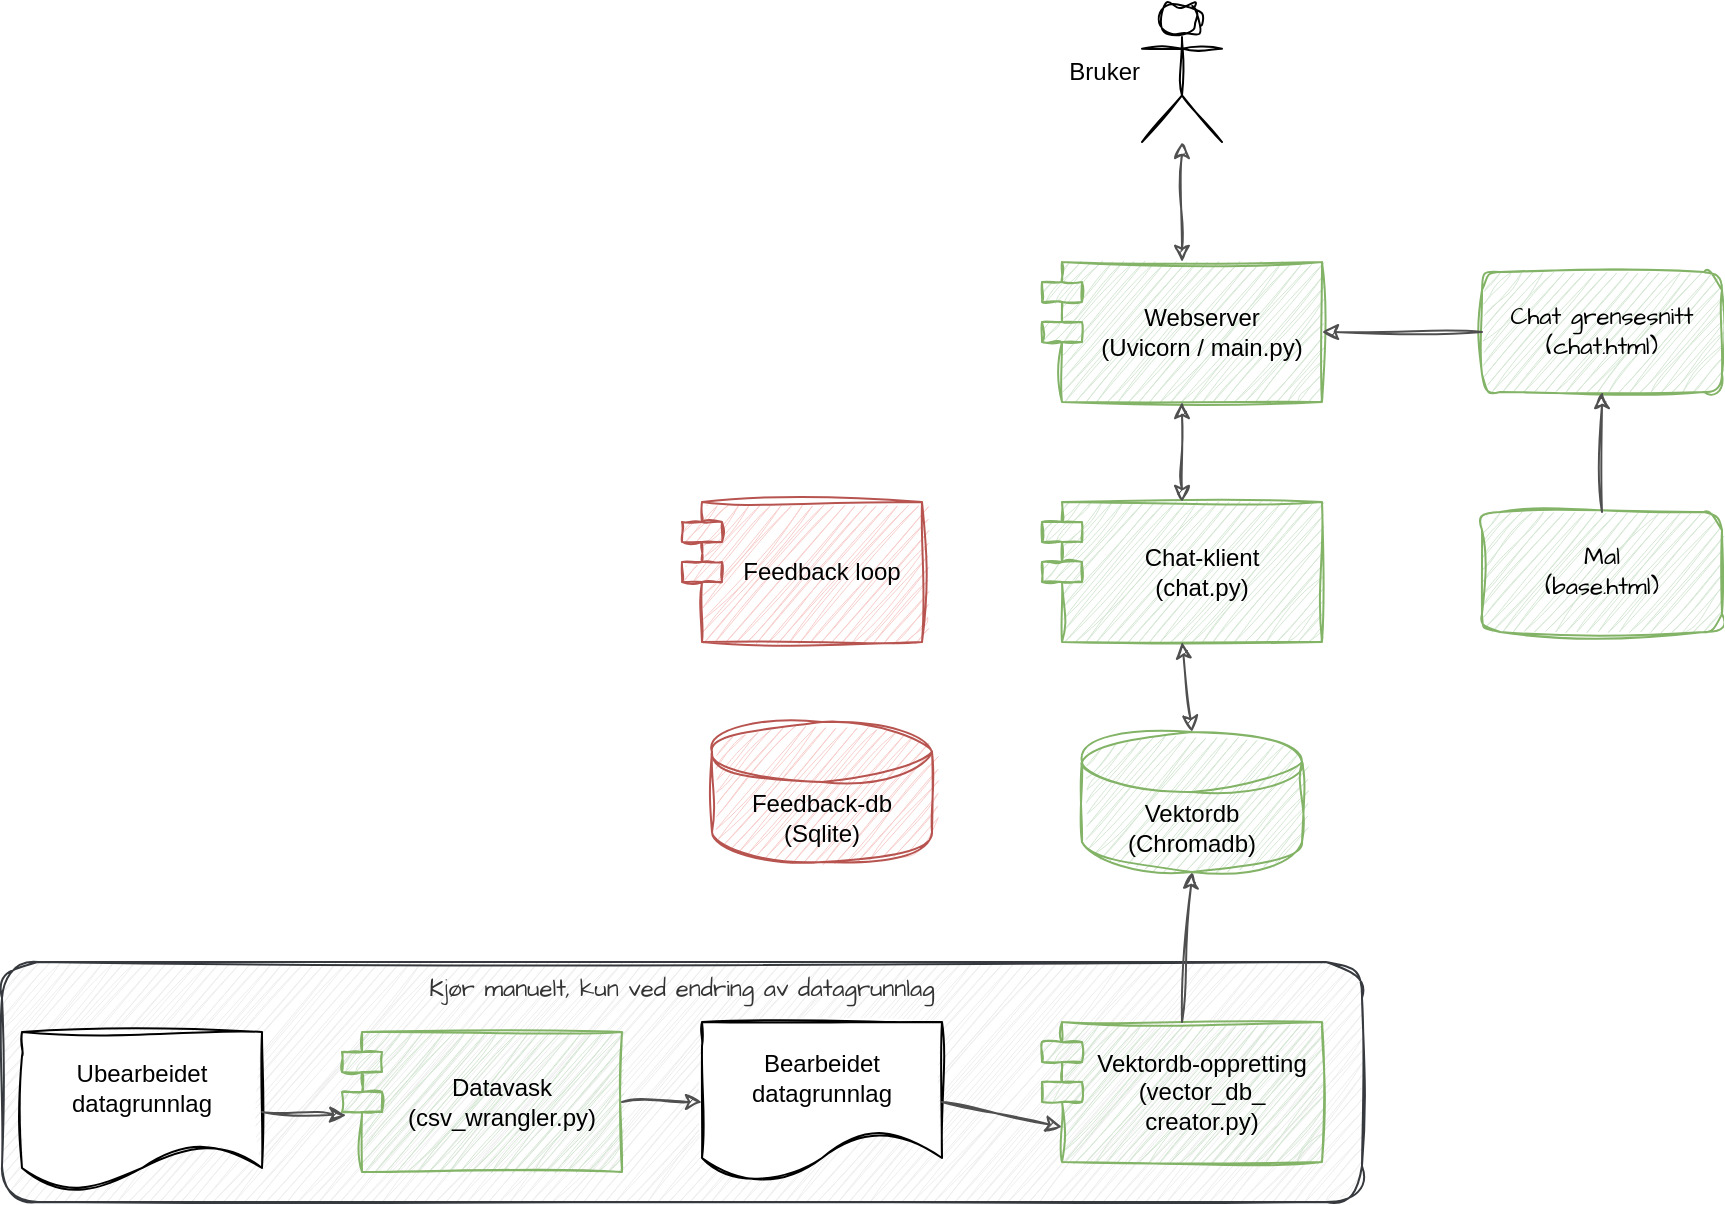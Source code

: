 <mxfile version="24.8.6">
  <diagram name="Page-1" id="m-JVABFNx70qGZQFYmDt">
    <mxGraphModel dx="1434" dy="820" grid="1" gridSize="10" guides="1" tooltips="1" connect="1" arrows="1" fold="1" page="1" pageScale="1" pageWidth="1654" pageHeight="1169" background="#FFFFFF" math="0" shadow="0">
      <root>
        <mxCell id="0" />
        <mxCell id="1" parent="0" />
        <mxCell id="EBoKAFP_05bSJnqW43rb-26" value="&lt;span style=&quot;color: rgb(51, 51, 51);&quot;&gt;Kjør manuelt, kun ved endring av datagrunnlag&lt;/span&gt;" style="rounded=1;whiteSpace=wrap;html=1;sketch=1;hachureGap=4;jiggle=2;curveFitting=1;fontFamily=Architects Daughter;fontSource=https%3A%2F%2Ffonts.googleapis.com%2Fcss%3Ffamily%3DArchitects%2BDaughter;shadow=0;fillColor=#eeeeee;strokeColor=#36393d;verticalAlign=top;" parent="1" vertex="1">
          <mxGeometry x="10" y="580" width="680" height="120" as="geometry" />
        </mxCell>
        <mxCell id="OZ7ZVYV1SHYDmix4k7CT-1" value="Webserver&lt;br&gt;&lt;div&gt;(Uvicorn / main.py)&lt;/div&gt;" style="shape=module;align=left;spacingLeft=20;align=center;verticalAlign=middle;whiteSpace=wrap;html=1;fillColor=#d5e8d4;strokeColor=#82b366;shadow=0;sketch=1;curveFitting=1;jiggle=2;rounded=1;" parent="1" vertex="1">
          <mxGeometry x="530" y="230" width="140" height="70" as="geometry" />
        </mxCell>
        <mxCell id="sIb8TJTJuCUGwvz0RZf--2" value="Chat-klient&lt;div&gt;(chat.py)&lt;/div&gt;" style="shape=module;align=left;spacingLeft=20;align=center;verticalAlign=middle;whiteSpace=wrap;html=1;fillColor=#d5e8d4;strokeColor=#82b366;shadow=0;sketch=1;curveFitting=1;jiggle=2;rounded=1;" parent="1" vertex="1">
          <mxGeometry x="530" y="350" width="140" height="70" as="geometry" />
        </mxCell>
        <mxCell id="sIb8TJTJuCUGwvz0RZf--3" value="Feedback loop" style="shape=module;align=left;spacingLeft=20;align=center;verticalAlign=middle;whiteSpace=wrap;html=1;fillColor=#f8cecc;strokeColor=#b85450;shadow=0;sketch=1;curveFitting=1;jiggle=2;rounded=1;" parent="1" vertex="1">
          <mxGeometry x="350" y="350" width="120" height="70" as="geometry" />
        </mxCell>
        <mxCell id="EBoKAFP_05bSJnqW43rb-1" value="Vektordb&lt;div&gt;(Chromadb)&lt;/div&gt;" style="shape=cylinder3;whiteSpace=wrap;html=1;boundedLbl=1;backgroundOutline=1;size=15;fillColor=#d5e8d4;strokeColor=#82b366;shadow=0;sketch=1;curveFitting=1;jiggle=2;rounded=1;" parent="1" vertex="1">
          <mxGeometry x="550" y="465" width="110" height="70" as="geometry" />
        </mxCell>
        <mxCell id="EBoKAFP_05bSJnqW43rb-2" value="Ubearbeidet datagrunnlag" style="shape=document;whiteSpace=wrap;html=1;boundedLbl=1;shadow=0;sketch=1;curveFitting=1;jiggle=2;rounded=1;" parent="1" vertex="1">
          <mxGeometry x="20" y="615" width="120" height="80" as="geometry" />
        </mxCell>
        <mxCell id="EBoKAFP_05bSJnqW43rb-5" value="&lt;div&gt;Datavask&lt;/div&gt;(csv_wrangler.py)" style="shape=module;align=left;spacingLeft=20;align=center;verticalAlign=middle;whiteSpace=wrap;html=1;fillColor=#d5e8d4;strokeColor=#82b366;shadow=0;sketch=1;curveFitting=1;jiggle=2;rounded=1;" parent="1" vertex="1">
          <mxGeometry x="180" y="615" width="140" height="70" as="geometry" />
        </mxCell>
        <mxCell id="EBoKAFP_05bSJnqW43rb-6" value="Bruker" style="shape=umlActor;verticalLabelPosition=middle;verticalAlign=middle;html=1;outlineConnect=0;shadow=0;sketch=1;curveFitting=1;jiggle=2;align=right;labelPosition=left;rounded=1;" parent="1" vertex="1">
          <mxGeometry x="580" y="100" width="40" height="70" as="geometry" />
        </mxCell>
        <mxCell id="EBoKAFP_05bSJnqW43rb-7" value="" style="endArrow=classic;html=1;rounded=1;exitX=1;exitY=0.5;exitDx=0;exitDy=0;entryX=0.015;entryY=0.595;entryDx=0;entryDy=0;strokeColor=#4F4F4F;shadow=0;sketch=1;curveFitting=1;jiggle=2;entryPerimeter=0;" parent="1" source="EBoKAFP_05bSJnqW43rb-2" target="EBoKAFP_05bSJnqW43rb-5" edge="1">
          <mxGeometry width="50" height="50" relative="1" as="geometry">
            <mxPoint x="450" y="425" as="sourcePoint" />
            <mxPoint x="580" y="365" as="targetPoint" />
          </mxGeometry>
        </mxCell>
        <mxCell id="EBoKAFP_05bSJnqW43rb-8" value="Bearbeidet datagrunnlag" style="shape=document;whiteSpace=wrap;html=1;boundedLbl=1;shadow=0;sketch=1;curveFitting=1;jiggle=2;rounded=1;" parent="1" vertex="1">
          <mxGeometry x="360" y="610" width="120" height="80" as="geometry" />
        </mxCell>
        <mxCell id="EBoKAFP_05bSJnqW43rb-9" value="" style="endArrow=classic;html=1;rounded=1;exitX=1;exitY=0.5;exitDx=0;exitDy=0;entryX=0;entryY=0.5;entryDx=0;entryDy=0;strokeColor=#4F4F4F;shadow=0;sketch=1;curveFitting=1;jiggle=2;edgeStyle=orthogonalEdgeStyle;" parent="1" source="EBoKAFP_05bSJnqW43rb-5" target="EBoKAFP_05bSJnqW43rb-8" edge="1">
          <mxGeometry width="50" height="50" relative="1" as="geometry">
            <mxPoint x="160" y="517" as="sourcePoint" />
            <mxPoint x="240" y="518" as="targetPoint" />
          </mxGeometry>
        </mxCell>
        <mxCell id="EBoKAFP_05bSJnqW43rb-10" value="&lt;div&gt;Vektordb-oppretting&lt;/div&gt;(vector_db_&lt;div&gt;creator.py)&lt;/div&gt;" style="shape=module;align=left;spacingLeft=20;align=center;verticalAlign=middle;whiteSpace=wrap;html=1;fillColor=#d5e8d4;strokeColor=#82b366;shadow=0;sketch=1;curveFitting=1;jiggle=2;rounded=1;" parent="1" vertex="1">
          <mxGeometry x="530" y="610" width="140" height="70" as="geometry" />
        </mxCell>
        <mxCell id="EBoKAFP_05bSJnqW43rb-11" value="" style="endArrow=classic;html=1;rounded=1;strokeColor=#4F4F4F;shadow=0;sketch=1;curveFitting=1;jiggle=2;exitX=1;exitY=0.5;exitDx=0;exitDy=0;entryX=0;entryY=0.75;entryDx=10;entryDy=0;entryPerimeter=0;" parent="1" source="EBoKAFP_05bSJnqW43rb-8" target="EBoKAFP_05bSJnqW43rb-10" edge="1">
          <mxGeometry width="50" height="50" relative="1" as="geometry">
            <mxPoint x="350" y="518" as="sourcePoint" />
            <mxPoint x="250" y="385" as="targetPoint" />
          </mxGeometry>
        </mxCell>
        <mxCell id="EBoKAFP_05bSJnqW43rb-12" value="" style="endArrow=classic;html=1;rounded=1;entryX=0.5;entryY=1;entryDx=0;entryDy=0;strokeColor=#4F4F4F;entryPerimeter=0;exitX=0.5;exitY=0;exitDx=0;exitDy=0;shadow=0;sketch=1;curveFitting=1;jiggle=2;" parent="1" source="EBoKAFP_05bSJnqW43rb-10" target="EBoKAFP_05bSJnqW43rb-1" edge="1">
          <mxGeometry width="50" height="50" relative="1" as="geometry">
            <mxPoint x="520" y="570" as="sourcePoint" />
            <mxPoint x="520" y="510" as="targetPoint" />
          </mxGeometry>
        </mxCell>
        <mxCell id="EBoKAFP_05bSJnqW43rb-15" value="&lt;div&gt;Chat grensesnitt&lt;/div&gt;(chat.html)" style="rounded=1;whiteSpace=wrap;html=1;sketch=1;hachureGap=4;jiggle=2;curveFitting=1;fontFamily=Architects Daughter;fontSource=https%3A%2F%2Ffonts.googleapis.com%2Fcss%3Ffamily%3DArchitects%2BDaughter;fillColor=#d5e8d4;strokeColor=#82b366;shadow=0;" parent="1" vertex="1">
          <mxGeometry x="750" y="235" width="120" height="60" as="geometry" />
        </mxCell>
        <mxCell id="EBoKAFP_05bSJnqW43rb-16" value="&lt;div&gt;Mal&lt;/div&gt;&lt;div&gt;&lt;span style=&quot;background-color: initial;&quot;&gt;(base.html)&lt;/span&gt;&lt;/div&gt;" style="rounded=1;whiteSpace=wrap;html=1;sketch=1;hachureGap=4;jiggle=2;curveFitting=1;fontFamily=Architects Daughter;fontSource=https%3A%2F%2Ffonts.googleapis.com%2Fcss%3Ffamily%3DArchitects%2BDaughter;fillColor=#d5e8d4;strokeColor=#82b366;shadow=0;" parent="1" vertex="1">
          <mxGeometry x="750" y="355" width="120" height="60" as="geometry" />
        </mxCell>
        <mxCell id="EBoKAFP_05bSJnqW43rb-17" value="" style="endArrow=classic;html=1;rounded=1;entryX=0.5;entryY=1;entryDx=0;entryDy=0;strokeColor=#4F4F4F;shadow=0;sketch=1;curveFitting=1;jiggle=2;" parent="1" source="EBoKAFP_05bSJnqW43rb-16" target="EBoKAFP_05bSJnqW43rb-15" edge="1">
          <mxGeometry width="50" height="50" relative="1" as="geometry">
            <mxPoint x="730" y="595" as="sourcePoint" />
            <mxPoint x="810" y="595" as="targetPoint" />
          </mxGeometry>
        </mxCell>
        <mxCell id="EBoKAFP_05bSJnqW43rb-20" value="" style="endArrow=classic;html=1;rounded=1;entryX=1;entryY=0.5;entryDx=0;entryDy=0;strokeColor=#4F4F4F;shadow=0;sketch=1;curveFitting=1;jiggle=2;exitX=0;exitY=0.5;exitDx=0;exitDy=0;" parent="1" source="EBoKAFP_05bSJnqW43rb-15" target="OZ7ZVYV1SHYDmix4k7CT-1" edge="1">
          <mxGeometry width="50" height="50" relative="1" as="geometry">
            <mxPoint x="760" y="270" as="sourcePoint" />
            <mxPoint x="890" y="280" as="targetPoint" />
          </mxGeometry>
        </mxCell>
        <mxCell id="EBoKAFP_05bSJnqW43rb-22" value="" style="endArrow=classic;html=1;rounded=1;strokeColor=#4F4F4F;shadow=0;sketch=1;curveFitting=1;jiggle=2;startArrow=classic;startFill=1;exitX=0.5;exitY=0;exitDx=0;exitDy=0;" parent="1" source="OZ7ZVYV1SHYDmix4k7CT-1" target="EBoKAFP_05bSJnqW43rb-6" edge="1">
          <mxGeometry width="50" height="50" relative="1" as="geometry">
            <mxPoint x="745" y="220" as="sourcePoint" />
            <mxPoint x="620" y="220" as="targetPoint" />
          </mxGeometry>
        </mxCell>
        <mxCell id="EBoKAFP_05bSJnqW43rb-23" value="" style="endArrow=classic;html=1;rounded=1;strokeColor=#4F4F4F;shadow=0;sketch=1;curveFitting=1;jiggle=2;startArrow=classic;startFill=1;exitX=0.5;exitY=0;exitDx=0;exitDy=0;exitPerimeter=0;entryX=0.5;entryY=1;entryDx=0;entryDy=0;" parent="1" source="EBoKAFP_05bSJnqW43rb-1" target="sIb8TJTJuCUGwvz0RZf--2" edge="1">
          <mxGeometry width="50" height="50" relative="1" as="geometry">
            <mxPoint x="600" y="460" as="sourcePoint" />
            <mxPoint x="610" y="210" as="targetPoint" />
          </mxGeometry>
        </mxCell>
        <mxCell id="EBoKAFP_05bSJnqW43rb-28" value="" style="endArrow=classic;html=1;rounded=1;strokeColor=#4F4F4F;shadow=0;sketch=1;curveFitting=1;jiggle=2;startArrow=classic;startFill=1;exitX=0.5;exitY=0;exitDx=0;exitDy=0;entryX=0.5;entryY=1;entryDx=0;entryDy=0;" parent="1" source="sIb8TJTJuCUGwvz0RZf--2" target="OZ7ZVYV1SHYDmix4k7CT-1" edge="1">
          <mxGeometry width="50" height="50" relative="1" as="geometry">
            <mxPoint x="599.6" y="330" as="sourcePoint" />
            <mxPoint x="599.6" y="280" as="targetPoint" />
          </mxGeometry>
        </mxCell>
        <mxCell id="EBoKAFP_05bSJnqW43rb-32" value="Feedback-db&lt;div&gt;(Sqlite)&lt;/div&gt;" style="shape=cylinder3;whiteSpace=wrap;html=1;boundedLbl=1;backgroundOutline=1;size=15;fillColor=#f8cecc;strokeColor=#b85450;shadow=0;sketch=1;curveFitting=1;jiggle=2;rounded=1;" parent="1" vertex="1">
          <mxGeometry x="365" y="460" width="110" height="70" as="geometry" />
        </mxCell>
      </root>
    </mxGraphModel>
  </diagram>
</mxfile>
